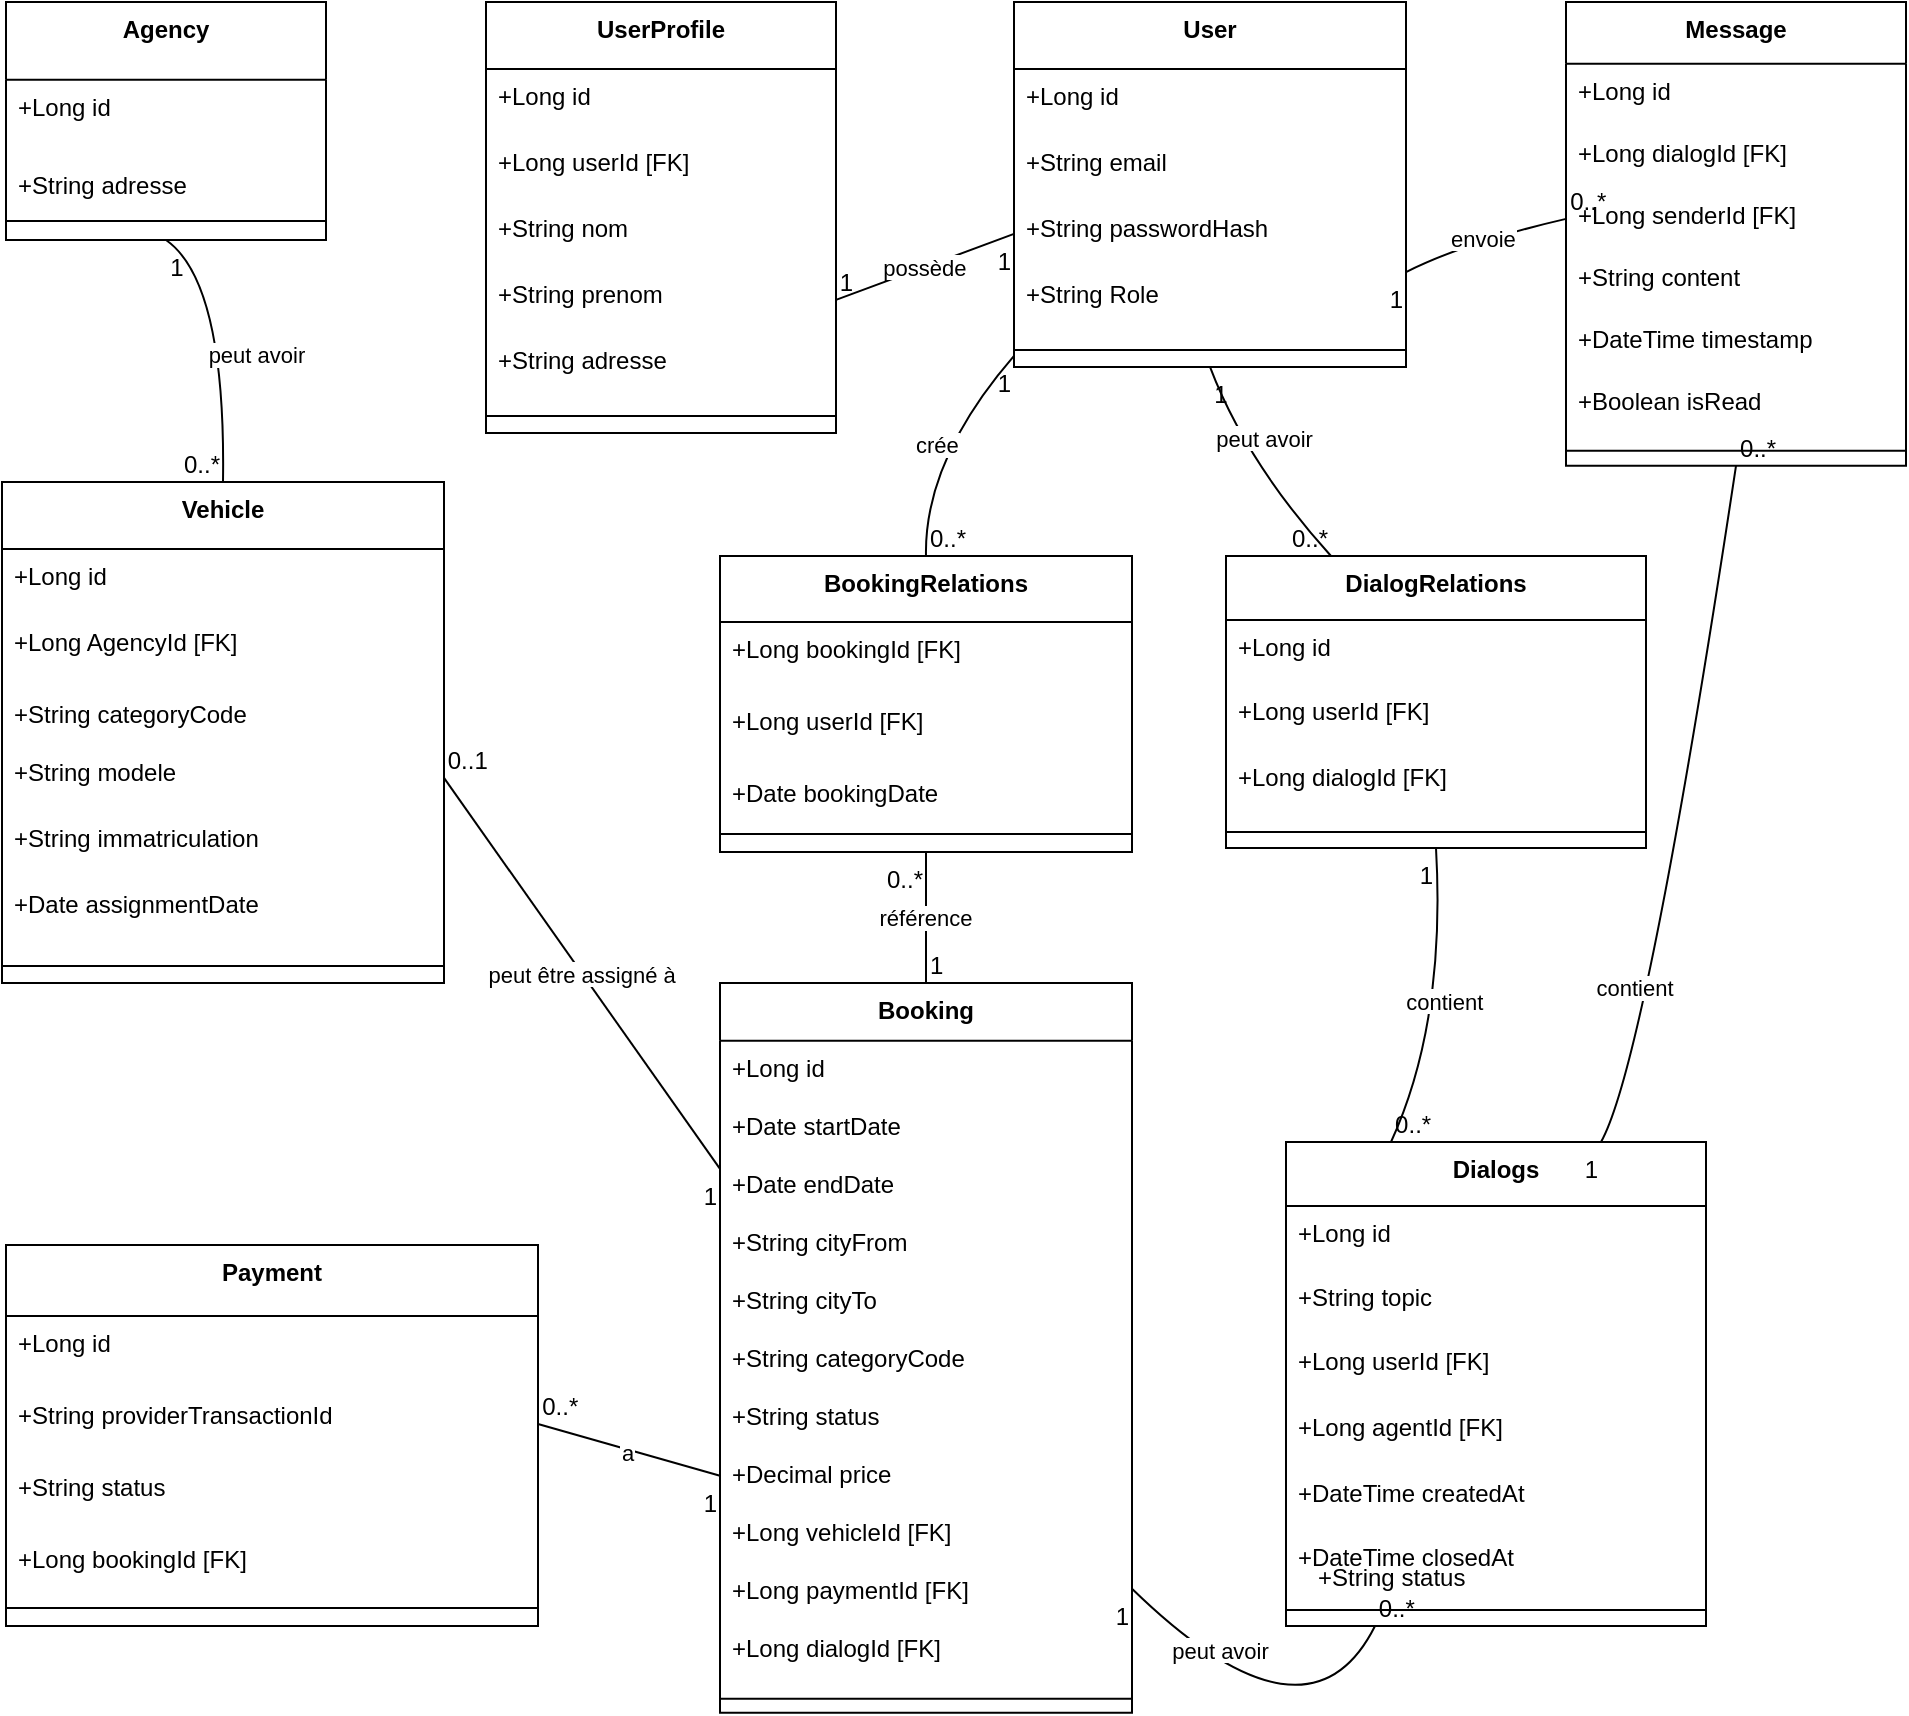 <mxfile version="26.2.12">
  <diagram id="prtHgNgQTEPvFCAcTncT" name="Page-1">
    <mxGraphModel dx="1428" dy="751" grid="1" gridSize="10" guides="1" tooltips="1" connect="1" arrows="1" fold="1" page="1" pageScale="1" pageWidth="827" pageHeight="1169" math="0" shadow="0">
      <root>
        <mxCell id="0" />
        <mxCell id="1" parent="0" />
        <mxCell id="b90FnoP1tmOOqysz76iQ-214" value="Agency" style="swimlane;fontStyle=1;align=center;verticalAlign=top;childLayout=stackLayout;horizontal=1;startSize=38.857;horizontalStack=0;resizeParent=1;resizeParentMax=0;resizeLast=0;collapsible=0;marginBottom=0;" vertex="1" parent="1">
          <mxGeometry x="80" y="140" width="160" height="118.997" as="geometry" />
        </mxCell>
        <mxCell id="b90FnoP1tmOOqysz76iQ-215" value="+Long id" style="text;strokeColor=none;fillColor=none;align=left;verticalAlign=top;spacingLeft=4;spacingRight=4;overflow=hidden;rotatable=0;points=[[0,0.5],[1,0.5]];portConstraint=eastwest;" vertex="1" parent="b90FnoP1tmOOqysz76iQ-214">
          <mxGeometry y="38.857" width="160" height="39" as="geometry" />
        </mxCell>
        <mxCell id="b90FnoP1tmOOqysz76iQ-216" value="+String adresse" style="text;strokeColor=none;fillColor=none;align=left;verticalAlign=top;spacingLeft=4;spacingRight=4;overflow=hidden;rotatable=0;points=[[0,0.5],[1,0.5]];portConstraint=eastwest;" vertex="1" parent="b90FnoP1tmOOqysz76iQ-214">
          <mxGeometry y="77.857" width="160" height="22.14" as="geometry" />
        </mxCell>
        <mxCell id="b90FnoP1tmOOqysz76iQ-217" style="line;strokeWidth=1;fillColor=none;align=left;verticalAlign=middle;spacingTop=-1;spacingLeft=3;spacingRight=3;rotatable=0;labelPosition=right;points=[];portConstraint=eastwest;strokeColor=inherit;" vertex="1" parent="b90FnoP1tmOOqysz76iQ-214">
          <mxGeometry y="99.997" width="160" height="19" as="geometry" />
        </mxCell>
        <mxCell id="b90FnoP1tmOOqysz76iQ-218" value="Vehicle" style="swimlane;fontStyle=1;align=center;verticalAlign=top;childLayout=stackLayout;horizontal=1;startSize=33.455;horizontalStack=0;resizeParent=1;resizeParentMax=0;resizeLast=0;collapsible=0;marginBottom=0;" vertex="1" parent="1">
          <mxGeometry x="78" y="380.0" width="221" height="250.455" as="geometry" />
        </mxCell>
        <mxCell id="b90FnoP1tmOOqysz76iQ-219" value="+Long id" style="text;strokeColor=none;fillColor=none;align=left;verticalAlign=top;spacingLeft=4;spacingRight=4;overflow=hidden;rotatable=0;points=[[0,0.5],[1,0.5]];portConstraint=eastwest;" vertex="1" parent="b90FnoP1tmOOqysz76iQ-218">
          <mxGeometry y="33.455" width="221" height="33" as="geometry" />
        </mxCell>
        <mxCell id="b90FnoP1tmOOqysz76iQ-349" value="+Long AgencyId [FK]" style="text;strokeColor=none;fillColor=none;align=left;verticalAlign=top;spacingLeft=4;spacingRight=4;overflow=hidden;rotatable=0;points=[[0,0.5],[1,0.5]];portConstraint=eastwest;" vertex="1" parent="b90FnoP1tmOOqysz76iQ-218">
          <mxGeometry y="66.455" width="221" height="36" as="geometry" />
        </mxCell>
        <mxCell id="b90FnoP1tmOOqysz76iQ-329" value="+String categoryCode " style="text;strokeColor=none;fillColor=none;align=left;verticalAlign=top;spacingLeft=4;spacingRight=4;overflow=hidden;rotatable=0;points=[[0,0.5],[1,0.5]];portConstraint=eastwest;" vertex="1" parent="b90FnoP1tmOOqysz76iQ-218">
          <mxGeometry y="102.455" width="221" height="29" as="geometry" />
        </mxCell>
        <mxCell id="b90FnoP1tmOOqysz76iQ-221" value="+String modele" style="text;strokeColor=none;fillColor=none;align=left;verticalAlign=top;spacingLeft=4;spacingRight=4;overflow=hidden;rotatable=0;points=[[0,0.5],[1,0.5]];portConstraint=eastwest;" vertex="1" parent="b90FnoP1tmOOqysz76iQ-218">
          <mxGeometry y="131.455" width="221" height="33" as="geometry" />
        </mxCell>
        <mxCell id="b90FnoP1tmOOqysz76iQ-222" value="+String immatriculation" style="text;strokeColor=none;fillColor=none;align=left;verticalAlign=top;spacingLeft=4;spacingRight=4;overflow=hidden;rotatable=0;points=[[0,0.5],[1,0.5]];portConstraint=eastwest;" vertex="1" parent="b90FnoP1tmOOqysz76iQ-218">
          <mxGeometry y="164.455" width="221" height="33" as="geometry" />
        </mxCell>
        <mxCell id="b90FnoP1tmOOqysz76iQ-279" value="+Date assignmentDate" style="text;strokeColor=none;fillColor=none;align=left;verticalAlign=top;spacingLeft=4;spacingRight=4;overflow=hidden;rotatable=0;points=[[0,0.5],[1,0.5]];portConstraint=eastwest;" vertex="1" parent="b90FnoP1tmOOqysz76iQ-218">
          <mxGeometry y="197.455" width="221" height="36" as="geometry" />
        </mxCell>
        <mxCell id="b90FnoP1tmOOqysz76iQ-223" style="line;strokeWidth=1;fillColor=none;align=left;verticalAlign=middle;spacingTop=-1;spacingLeft=3;spacingRight=3;rotatable=0;labelPosition=right;points=[];portConstraint=eastwest;strokeColor=inherit;" vertex="1" parent="b90FnoP1tmOOqysz76iQ-218">
          <mxGeometry y="233.455" width="221" height="17" as="geometry" />
        </mxCell>
        <mxCell id="b90FnoP1tmOOqysz76iQ-228" value="User" style="swimlane;fontStyle=1;align=center;verticalAlign=top;childLayout=stackLayout;horizontal=1;startSize=33.455;horizontalStack=0;resizeParent=1;resizeParentMax=0;resizeLast=0;collapsible=0;marginBottom=0;" vertex="1" parent="1">
          <mxGeometry x="584" y="140" width="196" height="182.455" as="geometry" />
        </mxCell>
        <mxCell id="b90FnoP1tmOOqysz76iQ-229" value="+Long id" style="text;strokeColor=none;fillColor=none;align=left;verticalAlign=top;spacingLeft=4;spacingRight=4;overflow=hidden;rotatable=0;points=[[0,0.5],[1,0.5]];portConstraint=eastwest;" vertex="1" parent="b90FnoP1tmOOqysz76iQ-228">
          <mxGeometry y="33.455" width="196" height="33" as="geometry" />
        </mxCell>
        <mxCell id="b90FnoP1tmOOqysz76iQ-230" value="+String email" style="text;strokeColor=none;fillColor=none;align=left;verticalAlign=top;spacingLeft=4;spacingRight=4;overflow=hidden;rotatable=0;points=[[0,0.5],[1,0.5]];portConstraint=eastwest;" vertex="1" parent="b90FnoP1tmOOqysz76iQ-228">
          <mxGeometry y="66.455" width="196" height="33" as="geometry" />
        </mxCell>
        <mxCell id="b90FnoP1tmOOqysz76iQ-231" value="+String passwordHash" style="text;strokeColor=none;fillColor=none;align=left;verticalAlign=top;spacingLeft=4;spacingRight=4;overflow=hidden;rotatable=0;points=[[0,0.5],[1,0.5]];portConstraint=eastwest;" vertex="1" parent="b90FnoP1tmOOqysz76iQ-228">
          <mxGeometry y="99.455" width="196" height="33" as="geometry" />
        </mxCell>
        <mxCell id="b90FnoP1tmOOqysz76iQ-232" value="+String Role" style="text;strokeColor=none;fillColor=none;align=left;verticalAlign=top;spacingLeft=4;spacingRight=4;overflow=hidden;rotatable=0;points=[[0,0.5],[1,0.5]];portConstraint=eastwest;" vertex="1" parent="b90FnoP1tmOOqysz76iQ-228">
          <mxGeometry y="132.455" width="196" height="33" as="geometry" />
        </mxCell>
        <mxCell id="b90FnoP1tmOOqysz76iQ-233" style="line;strokeWidth=1;fillColor=none;align=left;verticalAlign=middle;spacingTop=-1;spacingLeft=3;spacingRight=3;rotatable=0;labelPosition=right;points=[];portConstraint=eastwest;strokeColor=inherit;" vertex="1" parent="b90FnoP1tmOOqysz76iQ-228">
          <mxGeometry y="165.455" width="196" height="17" as="geometry" />
        </mxCell>
        <mxCell id="b90FnoP1tmOOqysz76iQ-234" value="UserProfile" style="swimlane;fontStyle=1;align=center;verticalAlign=top;childLayout=stackLayout;horizontal=1;startSize=33.455;horizontalStack=0;resizeParent=1;resizeParentMax=0;resizeLast=0;collapsible=0;marginBottom=0;" vertex="1" parent="1">
          <mxGeometry x="320" y="140" width="175" height="215.455" as="geometry" />
        </mxCell>
        <mxCell id="b90FnoP1tmOOqysz76iQ-235" value="+Long id" style="text;strokeColor=none;fillColor=none;align=left;verticalAlign=top;spacingLeft=4;spacingRight=4;overflow=hidden;rotatable=0;points=[[0,0.5],[1,0.5]];portConstraint=eastwest;" vertex="1" parent="b90FnoP1tmOOqysz76iQ-234">
          <mxGeometry y="33.455" width="175" height="33" as="geometry" />
        </mxCell>
        <mxCell id="b90FnoP1tmOOqysz76iQ-333" value="+Long userId [FK]" style="text;strokeColor=none;fillColor=none;align=left;verticalAlign=top;spacingLeft=4;spacingRight=4;overflow=hidden;rotatable=0;points=[[0,0.5],[1,0.5]];portConstraint=eastwest;" vertex="1" parent="b90FnoP1tmOOqysz76iQ-234">
          <mxGeometry y="66.455" width="175" height="33" as="geometry" />
        </mxCell>
        <mxCell id="b90FnoP1tmOOqysz76iQ-236" value="+String nom" style="text;strokeColor=none;fillColor=none;align=left;verticalAlign=top;spacingLeft=4;spacingRight=4;overflow=hidden;rotatable=0;points=[[0,0.5],[1,0.5]];portConstraint=eastwest;" vertex="1" parent="b90FnoP1tmOOqysz76iQ-234">
          <mxGeometry y="99.455" width="175" height="33" as="geometry" />
        </mxCell>
        <mxCell id="b90FnoP1tmOOqysz76iQ-237" value="+String prenom" style="text;strokeColor=none;fillColor=none;align=left;verticalAlign=top;spacingLeft=4;spacingRight=4;overflow=hidden;rotatable=0;points=[[0,0.5],[1,0.5]];portConstraint=eastwest;" vertex="1" parent="b90FnoP1tmOOqysz76iQ-234">
          <mxGeometry y="132.455" width="175" height="33" as="geometry" />
        </mxCell>
        <mxCell id="b90FnoP1tmOOqysz76iQ-238" value="+String adresse" style="text;strokeColor=none;fillColor=none;align=left;verticalAlign=top;spacingLeft=4;spacingRight=4;overflow=hidden;rotatable=0;points=[[0,0.5],[1,0.5]];portConstraint=eastwest;" vertex="1" parent="b90FnoP1tmOOqysz76iQ-234">
          <mxGeometry y="165.455" width="175" height="33" as="geometry" />
        </mxCell>
        <mxCell id="b90FnoP1tmOOqysz76iQ-239" style="line;strokeWidth=1;fillColor=none;align=left;verticalAlign=middle;spacingTop=-1;spacingLeft=3;spacingRight=3;rotatable=0;labelPosition=right;points=[];portConstraint=eastwest;strokeColor=inherit;" vertex="1" parent="b90FnoP1tmOOqysz76iQ-234">
          <mxGeometry y="198.455" width="175" height="17" as="geometry" />
        </mxCell>
        <mxCell id="b90FnoP1tmOOqysz76iQ-240" value="Booking" style="swimlane;fontStyle=1;align=center;verticalAlign=top;childLayout=stackLayout;horizontal=1;startSize=28.952;horizontalStack=0;resizeParent=1;resizeParentMax=0;resizeLast=0;collapsible=0;marginBottom=0;" vertex="1" parent="1">
          <mxGeometry x="437" y="630.45" width="206" height="364.952" as="geometry" />
        </mxCell>
        <mxCell id="b90FnoP1tmOOqysz76iQ-241" value="+Long id" style="text;strokeColor=none;fillColor=none;align=left;verticalAlign=top;spacingLeft=4;spacingRight=4;overflow=hidden;rotatable=0;points=[[0,0.5],[1,0.5]];portConstraint=eastwest;" vertex="1" parent="b90FnoP1tmOOqysz76iQ-240">
          <mxGeometry y="28.952" width="206" height="29" as="geometry" />
        </mxCell>
        <mxCell id="b90FnoP1tmOOqysz76iQ-242" value="+Date startDate" style="text;strokeColor=none;fillColor=none;align=left;verticalAlign=top;spacingLeft=4;spacingRight=4;overflow=hidden;rotatable=0;points=[[0,0.5],[1,0.5]];portConstraint=eastwest;" vertex="1" parent="b90FnoP1tmOOqysz76iQ-240">
          <mxGeometry y="57.952" width="206" height="29" as="geometry" />
        </mxCell>
        <mxCell id="b90FnoP1tmOOqysz76iQ-243" value="+Date endDate" style="text;strokeColor=none;fillColor=none;align=left;verticalAlign=top;spacingLeft=4;spacingRight=4;overflow=hidden;rotatable=0;points=[[0,0.5],[1,0.5]];portConstraint=eastwest;" vertex="1" parent="b90FnoP1tmOOqysz76iQ-240">
          <mxGeometry y="86.952" width="206" height="29" as="geometry" />
        </mxCell>
        <mxCell id="b90FnoP1tmOOqysz76iQ-244" value="+String cityFrom" style="text;strokeColor=none;fillColor=none;align=left;verticalAlign=top;spacingLeft=4;spacingRight=4;overflow=hidden;rotatable=0;points=[[0,0.5],[1,0.5]];portConstraint=eastwest;" vertex="1" parent="b90FnoP1tmOOqysz76iQ-240">
          <mxGeometry y="115.952" width="206" height="29" as="geometry" />
        </mxCell>
        <mxCell id="b90FnoP1tmOOqysz76iQ-245" value="+String cityTo" style="text;strokeColor=none;fillColor=none;align=left;verticalAlign=top;spacingLeft=4;spacingRight=4;overflow=hidden;rotatable=0;points=[[0,0.5],[1,0.5]];portConstraint=eastwest;" vertex="1" parent="b90FnoP1tmOOqysz76iQ-240">
          <mxGeometry y="144.952" width="206" height="29" as="geometry" />
        </mxCell>
        <mxCell id="b90FnoP1tmOOqysz76iQ-246" value="+String categoryCode" style="text;strokeColor=none;fillColor=none;align=left;verticalAlign=top;spacingLeft=4;spacingRight=4;overflow=hidden;rotatable=0;points=[[0,0.5],[1,0.5]];portConstraint=eastwest;" vertex="1" parent="b90FnoP1tmOOqysz76iQ-240">
          <mxGeometry y="173.952" width="206" height="29" as="geometry" />
        </mxCell>
        <mxCell id="b90FnoP1tmOOqysz76iQ-247" value="+String status" style="text;strokeColor=none;fillColor=none;align=left;verticalAlign=top;spacingLeft=4;spacingRight=4;overflow=hidden;rotatable=0;points=[[0,0.5],[1,0.5]];portConstraint=eastwest;" vertex="1" parent="b90FnoP1tmOOqysz76iQ-240">
          <mxGeometry y="202.952" width="206" height="29" as="geometry" />
        </mxCell>
        <mxCell id="b90FnoP1tmOOqysz76iQ-248" value="+Decimal price" style="text;strokeColor=none;fillColor=none;align=left;verticalAlign=top;spacingLeft=4;spacingRight=4;overflow=hidden;rotatable=0;points=[[0,0.5],[1,0.5]];portConstraint=eastwest;" vertex="1" parent="b90FnoP1tmOOqysz76iQ-240">
          <mxGeometry y="231.952" width="206" height="29" as="geometry" />
        </mxCell>
        <mxCell id="b90FnoP1tmOOqysz76iQ-334" value="+Long vehicleId [FK]" style="text;strokeColor=none;fillColor=none;align=left;verticalAlign=top;spacingLeft=4;spacingRight=4;overflow=hidden;rotatable=0;points=[[0,0.5],[1,0.5]];portConstraint=eastwest;" vertex="1" parent="b90FnoP1tmOOqysz76iQ-240">
          <mxGeometry y="260.952" width="206" height="29" as="geometry" />
        </mxCell>
        <mxCell id="b90FnoP1tmOOqysz76iQ-360" value="+Long paymentId [FK]" style="text;strokeColor=none;fillColor=none;align=left;verticalAlign=top;spacingLeft=4;spacingRight=4;overflow=hidden;rotatable=0;points=[[0,0.5],[1,0.5]];portConstraint=eastwest;" vertex="1" parent="b90FnoP1tmOOqysz76iQ-240">
          <mxGeometry y="289.952" width="206" height="29" as="geometry" />
        </mxCell>
        <mxCell id="b90FnoP1tmOOqysz76iQ-261" value="+Long dialogId [FK]" style="text;strokeColor=none;fillColor=none;align=left;verticalAlign=top;spacingLeft=4;spacingRight=4;overflow=hidden;rotatable=0;points=[[0,0.5],[1,0.5]];portConstraint=eastwest;" vertex="1" parent="b90FnoP1tmOOqysz76iQ-240">
          <mxGeometry y="318.952" width="206" height="32" as="geometry" />
        </mxCell>
        <mxCell id="b90FnoP1tmOOqysz76iQ-250" style="line;strokeWidth=1;fillColor=none;align=left;verticalAlign=middle;spacingTop=-1;spacingLeft=3;spacingRight=3;rotatable=0;labelPosition=right;points=[];portConstraint=eastwest;strokeColor=inherit;" vertex="1" parent="b90FnoP1tmOOqysz76iQ-240">
          <mxGeometry y="350.952" width="206" height="14" as="geometry" />
        </mxCell>
        <mxCell id="b90FnoP1tmOOqysz76iQ-251" value="Payment" style="swimlane;fontStyle=1;align=center;verticalAlign=top;childLayout=stackLayout;horizontal=1;startSize=35.556;horizontalStack=0;resizeParent=1;resizeParentMax=0;resizeLast=0;collapsible=0;marginBottom=0;" vertex="1" parent="1">
          <mxGeometry x="80" y="761.44" width="266" height="190.556" as="geometry" />
        </mxCell>
        <mxCell id="b90FnoP1tmOOqysz76iQ-252" value="+Long id" style="text;strokeColor=none;fillColor=none;align=left;verticalAlign=top;spacingLeft=4;spacingRight=4;overflow=hidden;rotatable=0;points=[[0,0.5],[1,0.5]];portConstraint=eastwest;" vertex="1" parent="b90FnoP1tmOOqysz76iQ-251">
          <mxGeometry y="35.556" width="266" height="36" as="geometry" />
        </mxCell>
        <mxCell id="b90FnoP1tmOOqysz76iQ-253" value="+String providerTransactionId" style="text;strokeColor=none;fillColor=none;align=left;verticalAlign=top;spacingLeft=4;spacingRight=4;overflow=hidden;rotatable=0;points=[[0,0.5],[1,0.5]];portConstraint=eastwest;" vertex="1" parent="b90FnoP1tmOOqysz76iQ-251">
          <mxGeometry y="71.556" width="266" height="36" as="geometry" />
        </mxCell>
        <mxCell id="b90FnoP1tmOOqysz76iQ-254" value="+String status" style="text;strokeColor=none;fillColor=none;align=left;verticalAlign=top;spacingLeft=4;spacingRight=4;overflow=hidden;rotatable=0;points=[[0,0.5],[1,0.5]];portConstraint=eastwest;" vertex="1" parent="b90FnoP1tmOOqysz76iQ-251">
          <mxGeometry y="107.556" width="266" height="36" as="geometry" />
        </mxCell>
        <mxCell id="b90FnoP1tmOOqysz76iQ-249" value="+Long bookingId [FK]" style="text;strokeColor=none;fillColor=none;align=left;verticalAlign=top;spacingLeft=4;spacingRight=4;overflow=hidden;rotatable=0;points=[[0,0.5],[1,0.5]];portConstraint=eastwest;" vertex="1" parent="b90FnoP1tmOOqysz76iQ-251">
          <mxGeometry y="143.556" width="266" height="29" as="geometry" />
        </mxCell>
        <mxCell id="b90FnoP1tmOOqysz76iQ-255" style="line;strokeWidth=1;fillColor=none;align=left;verticalAlign=middle;spacingTop=-1;spacingLeft=3;spacingRight=3;rotatable=0;labelPosition=right;points=[];portConstraint=eastwest;strokeColor=inherit;" vertex="1" parent="b90FnoP1tmOOqysz76iQ-251">
          <mxGeometry y="172.556" width="266" height="18" as="geometry" />
        </mxCell>
        <mxCell id="b90FnoP1tmOOqysz76iQ-256" value="Dialogs" style="swimlane;fontStyle=1;align=center;verticalAlign=top;childLayout=stackLayout;horizontal=1;startSize=32;horizontalStack=0;resizeParent=1;resizeParentMax=0;resizeLast=0;collapsible=0;marginBottom=0;" vertex="1" parent="1">
          <mxGeometry x="720" y="710" width="210" height="242" as="geometry" />
        </mxCell>
        <mxCell id="b90FnoP1tmOOqysz76iQ-257" value="+Long id" style="text;strokeColor=none;fillColor=none;align=left;verticalAlign=top;spacingLeft=4;spacingRight=4;overflow=hidden;rotatable=0;points=[[0,0.5],[1,0.5]];portConstraint=eastwest;" vertex="1" parent="b90FnoP1tmOOqysz76iQ-256">
          <mxGeometry y="32" width="210" height="32" as="geometry" />
        </mxCell>
        <mxCell id="b90FnoP1tmOOqysz76iQ-260" value="+String topic" style="text;strokeColor=none;fillColor=none;align=left;verticalAlign=top;spacingLeft=4;spacingRight=4;overflow=hidden;rotatable=0;points=[[0,0.5],[1,0.5]];portConstraint=eastwest;" vertex="1" parent="b90FnoP1tmOOqysz76iQ-256">
          <mxGeometry y="64" width="210" height="32" as="geometry" />
        </mxCell>
        <mxCell id="b90FnoP1tmOOqysz76iQ-331" value="+Long userId [FK]" style="text;strokeColor=none;fillColor=none;align=left;verticalAlign=top;spacingLeft=4;spacingRight=4;overflow=hidden;rotatable=0;points=[[0,0.5],[1,0.5]];portConstraint=eastwest;" vertex="1" parent="b90FnoP1tmOOqysz76iQ-256">
          <mxGeometry y="96" width="210" height="33" as="geometry" />
        </mxCell>
        <mxCell id="b90FnoP1tmOOqysz76iQ-330" value="+Long agentId [FK]" style="text;strokeColor=none;fillColor=none;align=left;verticalAlign=top;spacingLeft=4;spacingRight=4;overflow=hidden;rotatable=0;points=[[0,0.5],[1,0.5]];portConstraint=eastwest;" vertex="1" parent="b90FnoP1tmOOqysz76iQ-256">
          <mxGeometry y="129" width="210" height="33" as="geometry" />
        </mxCell>
        <mxCell id="b90FnoP1tmOOqysz76iQ-259" value="+DateTime createdAt" style="text;strokeColor=none;fillColor=none;align=left;verticalAlign=top;spacingLeft=4;spacingRight=4;overflow=hidden;rotatable=0;points=[[0,0.5],[1,0.5]];portConstraint=eastwest;" vertex="1" parent="b90FnoP1tmOOqysz76iQ-256">
          <mxGeometry y="162" width="210" height="32" as="geometry" />
        </mxCell>
        <mxCell id="b90FnoP1tmOOqysz76iQ-332" value="+DateTime closedAt&#xa;" style="text;strokeColor=none;fillColor=none;align=left;verticalAlign=top;spacingLeft=4;spacingRight=4;overflow=hidden;rotatable=0;points=[[0,0.5],[1,0.5]];portConstraint=eastwest;" vertex="1" parent="b90FnoP1tmOOqysz76iQ-256">
          <mxGeometry y="194" width="210" height="32" as="geometry" />
        </mxCell>
        <mxCell id="b90FnoP1tmOOqysz76iQ-262" style="line;strokeWidth=1;fillColor=none;align=left;verticalAlign=middle;spacingTop=-1;spacingLeft=3;spacingRight=3;rotatable=0;labelPosition=right;points=[];portConstraint=eastwest;strokeColor=inherit;" vertex="1" parent="b90FnoP1tmOOqysz76iQ-256">
          <mxGeometry y="226" width="210" height="16" as="geometry" />
        </mxCell>
        <mxCell id="b90FnoP1tmOOqysz76iQ-263" value="Message" style="swimlane;fontStyle=1;align=center;verticalAlign=top;childLayout=stackLayout;horizontal=1;startSize=30.933;horizontalStack=0;resizeParent=1;resizeParentMax=0;resizeLast=0;collapsible=0;marginBottom=0;" vertex="1" parent="1">
          <mxGeometry x="860" y="140" width="170" height="231.933" as="geometry" />
        </mxCell>
        <mxCell id="b90FnoP1tmOOqysz76iQ-264" value="+Long id" style="text;strokeColor=none;fillColor=none;align=left;verticalAlign=top;spacingLeft=4;spacingRight=4;overflow=hidden;rotatable=0;points=[[0,0.5],[1,0.5]];portConstraint=eastwest;" vertex="1" parent="b90FnoP1tmOOqysz76iQ-263">
          <mxGeometry y="30.933" width="170" height="31" as="geometry" />
        </mxCell>
        <mxCell id="b90FnoP1tmOOqysz76iQ-265" value="+Long dialogId [FK]" style="text;strokeColor=none;fillColor=none;align=left;verticalAlign=top;spacingLeft=4;spacingRight=4;overflow=hidden;rotatable=0;points=[[0,0.5],[1,0.5]];portConstraint=eastwest;" vertex="1" parent="b90FnoP1tmOOqysz76iQ-263">
          <mxGeometry y="61.933" width="170" height="31" as="geometry" />
        </mxCell>
        <mxCell id="b90FnoP1tmOOqysz76iQ-266" value="+Long senderId [FK]" style="text;strokeColor=none;fillColor=none;align=left;verticalAlign=top;spacingLeft=4;spacingRight=4;overflow=hidden;rotatable=0;points=[[0,0.5],[1,0.5]];portConstraint=eastwest;" vertex="1" parent="b90FnoP1tmOOqysz76iQ-263">
          <mxGeometry y="92.933" width="170" height="31" as="geometry" />
        </mxCell>
        <mxCell id="b90FnoP1tmOOqysz76iQ-267" value="+String content" style="text;strokeColor=none;fillColor=none;align=left;verticalAlign=top;spacingLeft=4;spacingRight=4;overflow=hidden;rotatable=0;points=[[0,0.5],[1,0.5]];portConstraint=eastwest;" vertex="1" parent="b90FnoP1tmOOqysz76iQ-263">
          <mxGeometry y="123.933" width="170" height="31" as="geometry" />
        </mxCell>
        <mxCell id="b90FnoP1tmOOqysz76iQ-268" value="+DateTime timestamp" style="text;strokeColor=none;fillColor=none;align=left;verticalAlign=top;spacingLeft=4;spacingRight=4;overflow=hidden;rotatable=0;points=[[0,0.5],[1,0.5]];portConstraint=eastwest;" vertex="1" parent="b90FnoP1tmOOqysz76iQ-263">
          <mxGeometry y="154.933" width="170" height="31" as="geometry" />
        </mxCell>
        <mxCell id="b90FnoP1tmOOqysz76iQ-269" value="+Boolean isRead" style="text;strokeColor=none;fillColor=none;align=left;verticalAlign=top;spacingLeft=4;spacingRight=4;overflow=hidden;rotatable=0;points=[[0,0.5],[1,0.5]];portConstraint=eastwest;" vertex="1" parent="b90FnoP1tmOOqysz76iQ-263">
          <mxGeometry y="185.933" width="170" height="31" as="geometry" />
        </mxCell>
        <mxCell id="b90FnoP1tmOOqysz76iQ-270" style="line;strokeWidth=1;fillColor=none;align=left;verticalAlign=middle;spacingTop=-1;spacingLeft=3;spacingRight=3;rotatable=0;labelPosition=right;points=[];portConstraint=eastwest;strokeColor=inherit;" vertex="1" parent="b90FnoP1tmOOqysz76iQ-263">
          <mxGeometry y="216.933" width="170" height="15" as="geometry" />
        </mxCell>
        <mxCell id="b90FnoP1tmOOqysz76iQ-271" value="BookingRelations" style="swimlane;fontStyle=1;align=center;verticalAlign=top;childLayout=stackLayout;horizontal=1;startSize=33;horizontalStack=0;resizeParent=1;resizeParentMax=0;resizeLast=0;collapsible=0;marginBottom=0;" vertex="1" parent="1">
          <mxGeometry x="437" y="417" width="206" height="148" as="geometry" />
        </mxCell>
        <mxCell id="b90FnoP1tmOOqysz76iQ-273" value="+Long bookingId [FK]" style="text;strokeColor=none;fillColor=none;align=left;verticalAlign=top;spacingLeft=4;spacingRight=4;overflow=hidden;rotatable=0;points=[[0,0.5],[1,0.5]];portConstraint=eastwest;" vertex="1" parent="b90FnoP1tmOOqysz76iQ-271">
          <mxGeometry y="33" width="206" height="36" as="geometry" />
        </mxCell>
        <mxCell id="b90FnoP1tmOOqysz76iQ-272" value="+Long userId [FK]" style="text;strokeColor=none;fillColor=none;align=left;verticalAlign=top;spacingLeft=4;spacingRight=4;overflow=hidden;rotatable=0;points=[[0,0.5],[1,0.5]];portConstraint=eastwest;" vertex="1" parent="b90FnoP1tmOOqysz76iQ-271">
          <mxGeometry y="69" width="206" height="36" as="geometry" />
        </mxCell>
        <mxCell id="b90FnoP1tmOOqysz76iQ-274" value="+Date bookingDate" style="text;strokeColor=none;fillColor=none;align=left;verticalAlign=top;spacingLeft=4;spacingRight=4;overflow=hidden;rotatable=0;points=[[0,0.5],[1,0.5]];portConstraint=eastwest;" vertex="1" parent="b90FnoP1tmOOqysz76iQ-271">
          <mxGeometry y="105" width="206" height="25" as="geometry" />
        </mxCell>
        <mxCell id="b90FnoP1tmOOqysz76iQ-275" style="line;strokeWidth=1;fillColor=none;align=left;verticalAlign=middle;spacingTop=-1;spacingLeft=3;spacingRight=3;rotatable=0;labelPosition=right;points=[];portConstraint=eastwest;strokeColor=inherit;" vertex="1" parent="b90FnoP1tmOOqysz76iQ-271">
          <mxGeometry y="130" width="206" height="18" as="geometry" />
        </mxCell>
        <mxCell id="b90FnoP1tmOOqysz76iQ-290" value="possède" style="curved=1;startArrow=none;endArrow=none;exitX=0;exitY=0.5;rounded=0;exitDx=0;exitDy=0;entryX=1;entryY=0.5;entryDx=0;entryDy=0;" edge="1" parent="1" source="b90FnoP1tmOOqysz76iQ-231" target="b90FnoP1tmOOqysz76iQ-237">
          <mxGeometry relative="1" as="geometry">
            <Array as="points" />
            <mxPoint x="430" y="250" as="targetPoint" />
          </mxGeometry>
        </mxCell>
        <mxCell id="b90FnoP1tmOOqysz76iQ-291" value="1" style="edgeLabel;resizable=0;labelBackgroundColor=none;fontSize=12;align=right;verticalAlign=top;" vertex="1" parent="b90FnoP1tmOOqysz76iQ-290">
          <mxGeometry x="-1" relative="1" as="geometry" />
        </mxCell>
        <mxCell id="b90FnoP1tmOOqysz76iQ-292" value="1" style="edgeLabel;resizable=0;labelBackgroundColor=none;fontSize=12;align=left;verticalAlign=bottom;" vertex="1" parent="b90FnoP1tmOOqysz76iQ-290">
          <mxGeometry x="1" relative="1" as="geometry" />
        </mxCell>
        <mxCell id="b90FnoP1tmOOqysz76iQ-293" value="crée" style="curved=1;startArrow=none;endArrow=none;exitX=0;exitY=0.97;entryX=0.5;entryY=0;rounded=0;" edge="1" parent="1" source="b90FnoP1tmOOqysz76iQ-228" target="b90FnoP1tmOOqysz76iQ-271">
          <mxGeometry relative="1" as="geometry">
            <Array as="points">
              <mxPoint x="539" y="369" />
            </Array>
          </mxGeometry>
        </mxCell>
        <mxCell id="b90FnoP1tmOOqysz76iQ-294" value="1" style="edgeLabel;resizable=0;labelBackgroundColor=none;fontSize=12;align=right;verticalAlign=top;" vertex="1" parent="b90FnoP1tmOOqysz76iQ-293">
          <mxGeometry x="-1" relative="1" as="geometry" />
        </mxCell>
        <mxCell id="b90FnoP1tmOOqysz76iQ-295" value="0..*" style="edgeLabel;resizable=0;labelBackgroundColor=none;fontSize=12;align=left;verticalAlign=bottom;" vertex="1" parent="b90FnoP1tmOOqysz76iQ-293">
          <mxGeometry x="1" relative="1" as="geometry" />
        </mxCell>
        <mxCell id="b90FnoP1tmOOqysz76iQ-296" value="référence" style="curved=1;startArrow=none;endArrow=none;exitX=0.5;exitY=1;entryX=0.5;entryY=0;rounded=0;" edge="1" parent="1" source="b90FnoP1tmOOqysz76iQ-271" target="b90FnoP1tmOOqysz76iQ-240">
          <mxGeometry relative="1" as="geometry">
            <Array as="points" />
          </mxGeometry>
        </mxCell>
        <mxCell id="b90FnoP1tmOOqysz76iQ-297" value="0..*" style="edgeLabel;resizable=0;labelBackgroundColor=none;fontSize=12;align=right;verticalAlign=top;" vertex="1" parent="b90FnoP1tmOOqysz76iQ-296">
          <mxGeometry x="-1" relative="1" as="geometry" />
        </mxCell>
        <mxCell id="b90FnoP1tmOOqysz76iQ-298" value="1" style="edgeLabel;resizable=0;labelBackgroundColor=none;fontSize=12;align=left;verticalAlign=bottom;" vertex="1" parent="b90FnoP1tmOOqysz76iQ-296">
          <mxGeometry x="1" relative="1" as="geometry" />
        </mxCell>
        <mxCell id="b90FnoP1tmOOqysz76iQ-299" value="a" style="curved=1;startArrow=none;endArrow=none;exitX=0;exitY=0.5;entryX=1;entryY=0.5;rounded=0;exitDx=0;exitDy=0;entryDx=0;entryDy=0;" edge="1" parent="1" source="b90FnoP1tmOOqysz76iQ-248" target="b90FnoP1tmOOqysz76iQ-253">
          <mxGeometry x="0.002" y="1" relative="1" as="geometry">
            <Array as="points" />
            <mxPoint as="offset" />
          </mxGeometry>
        </mxCell>
        <mxCell id="b90FnoP1tmOOqysz76iQ-300" value="1" style="edgeLabel;resizable=0;labelBackgroundColor=none;fontSize=12;align=right;verticalAlign=top;" vertex="1" parent="b90FnoP1tmOOqysz76iQ-299">
          <mxGeometry x="-1" relative="1" as="geometry" />
        </mxCell>
        <mxCell id="b90FnoP1tmOOqysz76iQ-301" value="0..*" style="edgeLabel;resizable=0;labelBackgroundColor=none;fontSize=12;align=left;verticalAlign=bottom;" vertex="1" parent="b90FnoP1tmOOqysz76iQ-299">
          <mxGeometry x="1" relative="1" as="geometry" />
        </mxCell>
        <mxCell id="b90FnoP1tmOOqysz76iQ-302" value="peut être assigné à" style="curved=1;startArrow=none;endArrow=none;exitX=0;exitY=0.209;entryX=1;entryY=0.5;rounded=0;exitDx=0;exitDy=0;exitPerimeter=0;entryDx=0;entryDy=0;" edge="1" parent="1" source="b90FnoP1tmOOqysz76iQ-243" target="b90FnoP1tmOOqysz76iQ-221">
          <mxGeometry relative="1" as="geometry">
            <Array as="points" />
          </mxGeometry>
        </mxCell>
        <mxCell id="b90FnoP1tmOOqysz76iQ-303" value="1" style="edgeLabel;resizable=0;labelBackgroundColor=none;fontSize=12;align=right;verticalAlign=top;" vertex="1" parent="b90FnoP1tmOOqysz76iQ-302">
          <mxGeometry x="-1" relative="1" as="geometry" />
        </mxCell>
        <mxCell id="b90FnoP1tmOOqysz76iQ-304" value="0..1" style="edgeLabel;resizable=0;labelBackgroundColor=none;fontSize=12;align=left;verticalAlign=bottom;" vertex="1" parent="b90FnoP1tmOOqysz76iQ-302">
          <mxGeometry x="1" relative="1" as="geometry" />
        </mxCell>
        <mxCell id="b90FnoP1tmOOqysz76iQ-314" value="envoie" style="curved=1;startArrow=none;endArrow=none;exitX=1;exitY=0.74;entryX=0;entryY=0.5;rounded=0;entryDx=0;entryDy=0;" edge="1" parent="1" source="b90FnoP1tmOOqysz76iQ-228" target="b90FnoP1tmOOqysz76iQ-266">
          <mxGeometry relative="1" as="geometry">
            <Array as="points">
              <mxPoint x="810" y="260" />
            </Array>
          </mxGeometry>
        </mxCell>
        <mxCell id="b90FnoP1tmOOqysz76iQ-315" value="1" style="edgeLabel;resizable=0;labelBackgroundColor=none;fontSize=12;align=right;verticalAlign=top;" vertex="1" parent="b90FnoP1tmOOqysz76iQ-314">
          <mxGeometry x="-1" relative="1" as="geometry" />
        </mxCell>
        <mxCell id="b90FnoP1tmOOqysz76iQ-316" value="0..*" style="edgeLabel;resizable=0;labelBackgroundColor=none;fontSize=12;align=left;verticalAlign=bottom;" vertex="1" parent="b90FnoP1tmOOqysz76iQ-314">
          <mxGeometry x="1" relative="1" as="geometry" />
        </mxCell>
        <mxCell id="b90FnoP1tmOOqysz76iQ-317" value="contient" style="curved=1;startArrow=none;endArrow=none;exitX=0.75;exitY=0;entryX=0.5;entryY=1;rounded=0;entryDx=0;entryDy=0;exitDx=0;exitDy=0;" edge="1" parent="1" source="b90FnoP1tmOOqysz76iQ-256" target="b90FnoP1tmOOqysz76iQ-263">
          <mxGeometry x="-0.527" y="11" relative="1" as="geometry">
            <Array as="points">
              <mxPoint x="900" y="670" />
            </Array>
            <mxPoint as="offset" />
          </mxGeometry>
        </mxCell>
        <mxCell id="b90FnoP1tmOOqysz76iQ-318" value="1" style="edgeLabel;resizable=0;labelBackgroundColor=none;fontSize=12;align=right;verticalAlign=top;" vertex="1" parent="b90FnoP1tmOOqysz76iQ-317">
          <mxGeometry x="-1" relative="1" as="geometry" />
        </mxCell>
        <mxCell id="b90FnoP1tmOOqysz76iQ-319" value="0..*" style="edgeLabel;resizable=0;labelBackgroundColor=none;fontSize=12;align=left;verticalAlign=bottom;" vertex="1" parent="b90FnoP1tmOOqysz76iQ-317">
          <mxGeometry x="1" relative="1" as="geometry" />
        </mxCell>
        <mxCell id="b90FnoP1tmOOqysz76iQ-323" value="peut avoir" style="curved=1;startArrow=none;endArrow=none;exitX=0.25;exitY=0;entryX=0.5;entryY=1;rounded=0;exitDx=0;exitDy=0;entryDx=0;entryDy=0;" edge="1" parent="1" source="b90FnoP1tmOOqysz76iQ-335" target="b90FnoP1tmOOqysz76iQ-228">
          <mxGeometry x="0.251" y="-13" relative="1" as="geometry">
            <Array as="points">
              <mxPoint x="700" y="370" />
            </Array>
            <mxPoint as="offset" />
          </mxGeometry>
        </mxCell>
        <mxCell id="b90FnoP1tmOOqysz76iQ-324" value="0..*" style="edgeLabel;resizable=0;labelBackgroundColor=none;fontSize=12;align=right;verticalAlign=bottom;" vertex="1" parent="b90FnoP1tmOOqysz76iQ-323">
          <mxGeometry x="-1" relative="1" as="geometry" />
        </mxCell>
        <mxCell id="b90FnoP1tmOOqysz76iQ-325" value="1" style="edgeLabel;resizable=0;labelBackgroundColor=none;fontSize=12;align=left;verticalAlign=top;" vertex="1" parent="b90FnoP1tmOOqysz76iQ-323">
          <mxGeometry x="1" relative="1" as="geometry" />
        </mxCell>
        <mxCell id="b90FnoP1tmOOqysz76iQ-326" value="peut avoir" style="curved=1;startArrow=none;endArrow=none;exitX=1;exitY=0.83;rounded=0;" edge="1" parent="1" source="b90FnoP1tmOOqysz76iQ-240" target="b90FnoP1tmOOqysz76iQ-256">
          <mxGeometry x="-0.462" y="9" relative="1" as="geometry">
            <Array as="points">
              <mxPoint x="731" y="1019" />
            </Array>
            <mxPoint as="offset" />
          </mxGeometry>
        </mxCell>
        <mxCell id="b90FnoP1tmOOqysz76iQ-327" value="1" style="edgeLabel;resizable=0;labelBackgroundColor=none;fontSize=12;align=right;verticalAlign=top;" vertex="1" parent="b90FnoP1tmOOqysz76iQ-326">
          <mxGeometry x="-1" relative="1" as="geometry" />
        </mxCell>
        <mxCell id="b90FnoP1tmOOqysz76iQ-328" value="0..*" style="edgeLabel;resizable=0;labelBackgroundColor=none;fontSize=12;align=left;verticalAlign=bottom;" vertex="1" parent="b90FnoP1tmOOqysz76iQ-326">
          <mxGeometry x="1" relative="1" as="geometry" />
        </mxCell>
        <mxCell id="b90FnoP1tmOOqysz76iQ-335" value="DialogRelations" style="swimlane;fontStyle=1;align=center;verticalAlign=top;childLayout=stackLayout;horizontal=1;startSize=32;horizontalStack=0;resizeParent=1;resizeParentMax=0;resizeLast=0;collapsible=0;marginBottom=0;" vertex="1" parent="1">
          <mxGeometry x="690" y="417" width="210" height="146" as="geometry" />
        </mxCell>
        <mxCell id="b90FnoP1tmOOqysz76iQ-336" value="+Long id" style="text;strokeColor=none;fillColor=none;align=left;verticalAlign=top;spacingLeft=4;spacingRight=4;overflow=hidden;rotatable=0;points=[[0,0.5],[1,0.5]];portConstraint=eastwest;" vertex="1" parent="b90FnoP1tmOOqysz76iQ-335">
          <mxGeometry y="32" width="210" height="32" as="geometry" />
        </mxCell>
        <mxCell id="b90FnoP1tmOOqysz76iQ-337" value="+Long userId [FK]" style="text;strokeColor=none;fillColor=none;align=left;verticalAlign=top;spacingLeft=4;spacingRight=4;overflow=hidden;rotatable=0;points=[[0,0.5],[1,0.5]];portConstraint=eastwest;" vertex="1" parent="b90FnoP1tmOOqysz76iQ-335">
          <mxGeometry y="64" width="210" height="33" as="geometry" />
        </mxCell>
        <mxCell id="b90FnoP1tmOOqysz76iQ-338" value="+Long dialogId [FK]" style="text;strokeColor=none;fillColor=none;align=left;verticalAlign=top;spacingLeft=4;spacingRight=4;overflow=hidden;rotatable=0;points=[[0,0.5],[1,0.5]];portConstraint=eastwest;" vertex="1" parent="b90FnoP1tmOOqysz76iQ-335">
          <mxGeometry y="97" width="210" height="33" as="geometry" />
        </mxCell>
        <mxCell id="b90FnoP1tmOOqysz76iQ-342" style="line;strokeWidth=1;fillColor=none;align=left;verticalAlign=middle;spacingTop=-1;spacingLeft=3;spacingRight=3;rotatable=0;labelPosition=right;points=[];portConstraint=eastwest;strokeColor=inherit;" vertex="1" parent="b90FnoP1tmOOqysz76iQ-335">
          <mxGeometry y="130" width="210" height="16" as="geometry" />
        </mxCell>
        <mxCell id="b90FnoP1tmOOqysz76iQ-345" value="contient" style="curved=1;startArrow=none;endArrow=none;entryX=0.25;entryY=0;rounded=0;entryDx=0;entryDy=0;exitX=0.5;exitY=1;exitDx=0;exitDy=0;" edge="1" parent="1" source="b90FnoP1tmOOqysz76iQ-335" target="b90FnoP1tmOOqysz76iQ-256">
          <mxGeometry relative="1" as="geometry">
            <Array as="points">
              <mxPoint x="800" y="650" />
            </Array>
            <mxPoint x="800" y="570" as="sourcePoint" />
            <mxPoint x="1029" y="382" as="targetPoint" />
          </mxGeometry>
        </mxCell>
        <mxCell id="b90FnoP1tmOOqysz76iQ-346" value="1" style="edgeLabel;resizable=0;labelBackgroundColor=none;fontSize=12;align=right;verticalAlign=top;" vertex="1" parent="b90FnoP1tmOOqysz76iQ-345">
          <mxGeometry x="-1" relative="1" as="geometry" />
        </mxCell>
        <mxCell id="b90FnoP1tmOOqysz76iQ-347" value="0..*" style="edgeLabel;resizable=0;labelBackgroundColor=none;fontSize=12;align=left;verticalAlign=bottom;" vertex="1" parent="b90FnoP1tmOOqysz76iQ-345">
          <mxGeometry x="1" relative="1" as="geometry" />
        </mxCell>
        <mxCell id="b90FnoP1tmOOqysz76iQ-353" value="peut avoir" style="curved=1;startArrow=none;endArrow=none;exitX=0.5;exitY=0;entryX=0.5;entryY=1;rounded=0;exitDx=0;exitDy=0;entryDx=0;entryDy=0;" edge="1" parent="1" source="b90FnoP1tmOOqysz76iQ-218" target="b90FnoP1tmOOqysz76iQ-214">
          <mxGeometry x="-0.05" y="-14" relative="1" as="geometry">
            <Array as="points">
              <mxPoint x="190" y="280" />
            </Array>
            <mxPoint x="160" y="294" as="sourcePoint" />
            <mxPoint x="259" y="322" as="targetPoint" />
            <mxPoint x="2" y="1" as="offset" />
          </mxGeometry>
        </mxCell>
        <mxCell id="b90FnoP1tmOOqysz76iQ-354" value="0..*" style="edgeLabel;resizable=0;labelBackgroundColor=none;fontSize=12;align=right;verticalAlign=bottom;" vertex="1" parent="b90FnoP1tmOOqysz76iQ-353">
          <mxGeometry x="-1" relative="1" as="geometry" />
        </mxCell>
        <mxCell id="b90FnoP1tmOOqysz76iQ-355" value="1" style="edgeLabel;resizable=0;labelBackgroundColor=none;fontSize=12;align=left;verticalAlign=top;" vertex="1" parent="b90FnoP1tmOOqysz76iQ-353">
          <mxGeometry x="1" relative="1" as="geometry" />
        </mxCell>
        <mxCell id="b90FnoP1tmOOqysz76iQ-359" value="+String status" style="text;strokeColor=none;fillColor=none;align=left;verticalAlign=top;spacingLeft=4;spacingRight=4;overflow=hidden;rotatable=0;points=[[0,0.5],[1,0.5]];portConstraint=eastwest;" vertex="1" parent="1">
          <mxGeometry x="730" y="914" width="210" height="32" as="geometry" />
        </mxCell>
      </root>
    </mxGraphModel>
  </diagram>
</mxfile>
